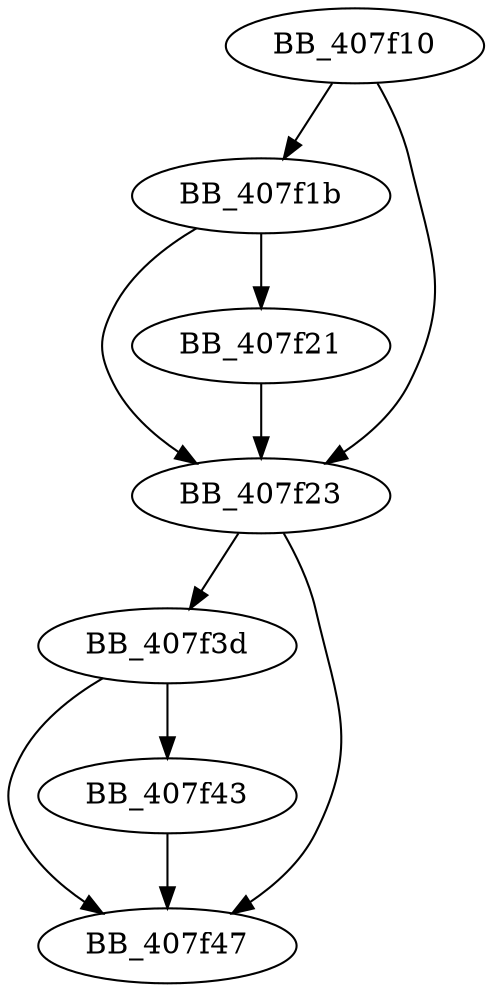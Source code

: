 DiGraph sub_407F10{
BB_407f10->BB_407f1b
BB_407f10->BB_407f23
BB_407f1b->BB_407f21
BB_407f1b->BB_407f23
BB_407f21->BB_407f23
BB_407f23->BB_407f3d
BB_407f23->BB_407f47
BB_407f3d->BB_407f43
BB_407f3d->BB_407f47
BB_407f43->BB_407f47
}
